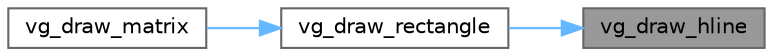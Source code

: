 digraph "vg_draw_hline"
{
 // LATEX_PDF_SIZE
  bgcolor="transparent";
  edge [fontname=Helvetica,fontsize=10,labelfontname=Helvetica,labelfontsize=10];
  node [fontname=Helvetica,fontsize=10,shape=box,height=0.2,width=0.4];
  rankdir="RL";
  Node1 [label="vg_draw_hline",height=0.2,width=0.4,color="gray40", fillcolor="grey60", style="filled", fontcolor="black",tooltip=" "];
  Node1 -> Node2 [dir="back",color="steelblue1",style="solid"];
  Node2 [label="vg_draw_rectangle",height=0.2,width=0.4,color="grey40", fillcolor="white", style="filled",URL="$video_8c.html#a99d2da2559e11200c6b40c469e9977ec",tooltip=" "];
  Node2 -> Node3 [dir="back",color="steelblue1",style="solid"];
  Node3 [label="vg_draw_matrix",height=0.2,width=0.4,color="grey40", fillcolor="white", style="filled",URL="$video_8c.html#a3604104f4f56b2f458337fdaf1730f36",tooltip="This function is responsible for drawing the matrix that represents the board of the game."];
}
